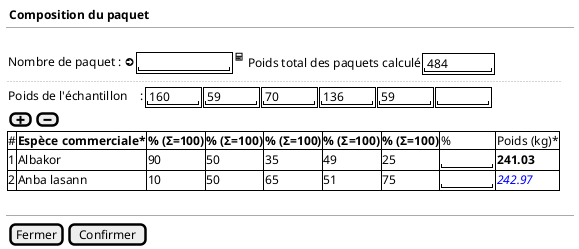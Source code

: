 @startsalt
{
  <b> Composition du paquet
  -- | --
  .
  {
  {Nombre de paquet : <&arrow-circle-right> {+"           " } <&calculator> | {Poids total des paquets calculé {+  " 484    "}}}
  ..
  {Poids de l'échantillon    : {+" 160  " } | {+" 59   " } | {+" 70   " } | {+" 136  " } | {+" 59   " } | {+"      " }}

  {[<&plus>]  | [<&minus>]}
  {#
  # | <b>Espèce commerciale* | <b>% (Σ=100) | <b>% (Σ=100) | <b>% (Σ=100) | <b>% (Σ=100) | <b>% (Σ=100) | % | Poids (kg)*
  1 | Albakor                | 90          | 50          | 35          | 49          | 25          | "      " | <b>241.03
  2 | Anba lasann            | 10          | 50          | 65          | 51          | 75          | "      " | <color:blue><i>242.97
  }
  }
  .
  -- | --
  {{[Fermer] | [Confirmer]}}
}
@endsalt
